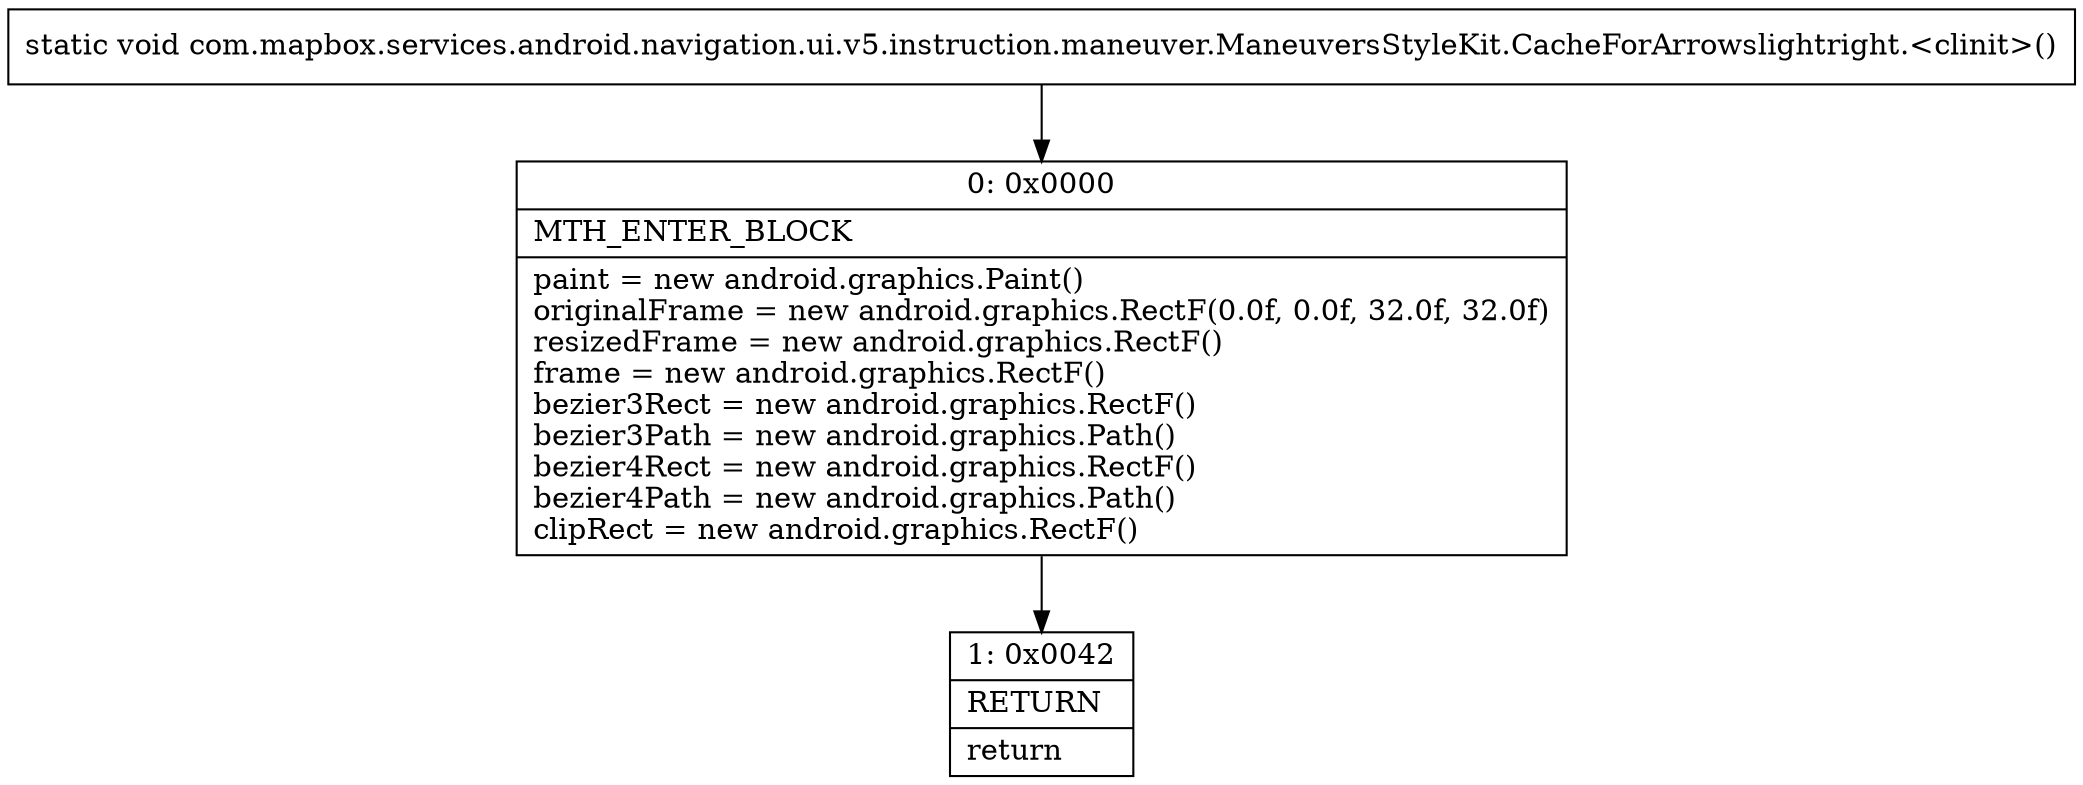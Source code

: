 digraph "CFG forcom.mapbox.services.android.navigation.ui.v5.instruction.maneuver.ManeuversStyleKit.CacheForArrowslightright.\<clinit\>()V" {
Node_0 [shape=record,label="{0\:\ 0x0000|MTH_ENTER_BLOCK\l|paint = new android.graphics.Paint()\loriginalFrame = new android.graphics.RectF(0.0f, 0.0f, 32.0f, 32.0f)\lresizedFrame = new android.graphics.RectF()\lframe = new android.graphics.RectF()\lbezier3Rect = new android.graphics.RectF()\lbezier3Path = new android.graphics.Path()\lbezier4Rect = new android.graphics.RectF()\lbezier4Path = new android.graphics.Path()\lclipRect = new android.graphics.RectF()\l}"];
Node_1 [shape=record,label="{1\:\ 0x0042|RETURN\l|return\l}"];
MethodNode[shape=record,label="{static void com.mapbox.services.android.navigation.ui.v5.instruction.maneuver.ManeuversStyleKit.CacheForArrowslightright.\<clinit\>() }"];
MethodNode -> Node_0;
Node_0 -> Node_1;
}

